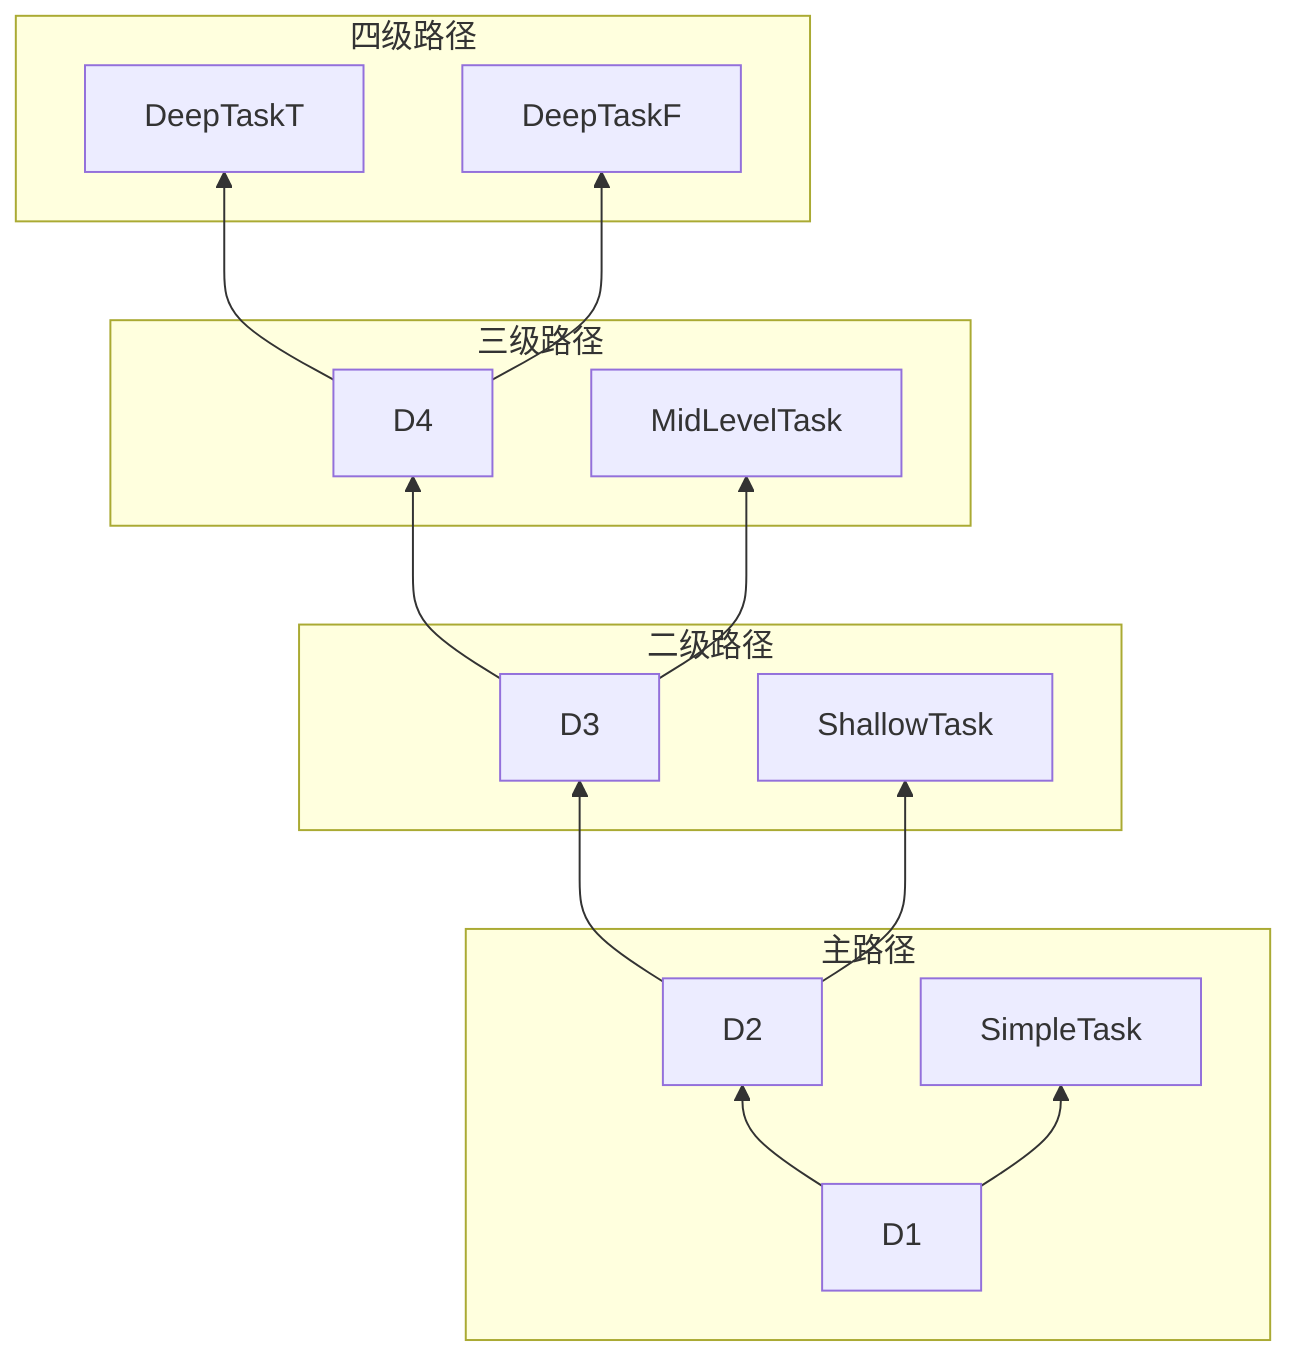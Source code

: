 flowchart BT
    subgraph 主路径
        D1 --> D2
        D1 --> SimpleTask
    end

    subgraph 二级路径
        D2 --> D3
        D2 --> ShallowTask
    end

    subgraph 三级路径
        D3 --> D4
        D3 --> MidLevelTask
    end

    subgraph 四级路径
        D4 --> DeepTaskT
        D4 --> DeepTaskF
    end